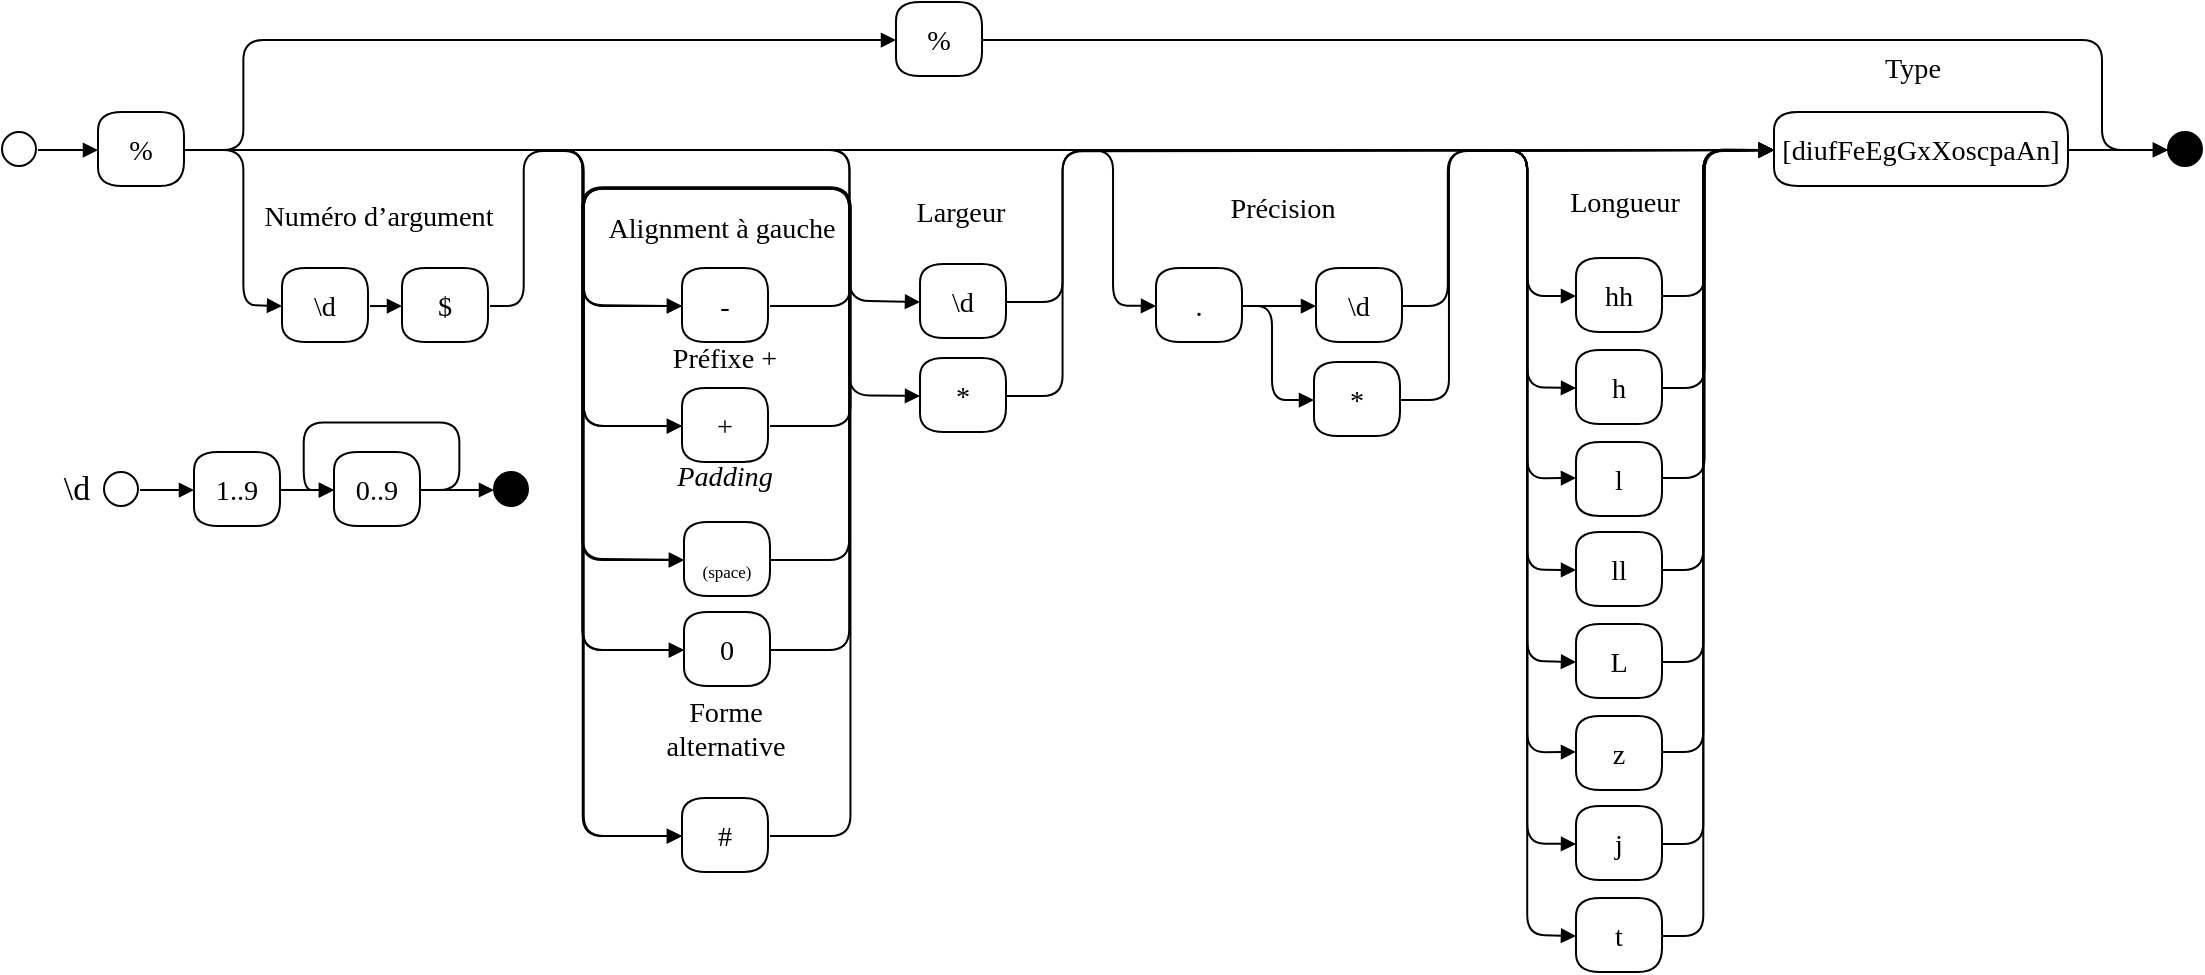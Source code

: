 <mxfile version="22.1.16" type="device">
  <diagram name="Page 1" id="Page-1">
    <mxGraphModel dx="1098" dy="940" grid="1" gridSize="10" guides="1" tooltips="1" connect="1" arrows="1" fold="1" page="1" pageScale="1" pageWidth="1200" pageHeight="600" math="0" shadow="0">
      <root>
        <mxCell id="0" />
        <mxCell id="1" parent="0" />
        <UserObject label="" tags="Background" id="2">
          <mxCell style="vsdxID=10;fillColor=#ffffff;gradientColor=none;shape=stencil(rVFBDsIwDHtNj5VCK14wxj8ilm0VZZ3SAuX3tAoIBhwQ4mbHjhMlyjZxxJmUgZg47OnsujQqu1HGuGkkdqkgZVtlmz4wDRyOUyd8xuqs6BBONSFLH9QOAxdha6FbcSLvisR5oQEvvfegFXyMgqwxu6g5JEwuTIupHnkgXcbo3uNwyxEpnonmt/Ivi/1nLfhirQIeZ+6d9/KlZ/31LaUkL7XtFQ==);strokeColor=#000000;points=[[0.5,0,0],[0.5,0.5,0],[0.5,0.5,0],[0.5,0.5,0],[1,0.5,0],[0.15,0.85,0],[0.85,0.85,0],[0.85,0.15,0],[0.15,0.15,0]];labelBackgroundColor=none;rounded=0;html=1;whiteSpace=wrap;" parent="1" vertex="1">
            <mxGeometry x="50" y="105" width="17" height="17" as="geometry" />
          </mxCell>
        </UserObject>
        <UserObject label="" tags="Background" id="3">
          <mxCell style="vsdxID=26;fillColor=#000000;gradientColor=none;shape=stencil(rVFBDsIwDHtNj5VCK14wxj8ilm0VZZ3SAuX3tAoIBhwQ4mbHjhMlyjZxxJmUgZg47OnsujQqu1HGuGkkdqkgZVtlmz4wDRyOUyd8xuqs6BBONSFLH9QOAxdha6FbcSLvisR5oQEvvfegFXyMgqwxu6g5JEwuTIupHnkgXcbo3uNwyxEpnonmt/Ivi/1nLfhirQIeZ+6d9/KlZ/31LaUkL7XtFQ==);strokeColor=#000000;points=[[0.5,0,0],[0.5,0.5,0],[0.5,0.5,0],[0.5,0.5,0],[1,0.5,0],[0.15,0.85,0],[0.85,0.85,0],[0.85,0.15,0],[0.15,0.15,0]];labelBackgroundColor=none;rounded=0;html=1;whiteSpace=wrap;" parent="1" vertex="1">
            <mxGeometry x="1133" y="105" width="17" height="17" as="geometry" />
          </mxCell>
        </UserObject>
        <UserObject label="&lt;div style=&quot;font-size: 1px&quot;&gt;&lt;font style=&quot;font-size:14.11px;font-family:Calibri;color:#000000;direction:ltr;letter-spacing:0px;line-height:120%;opacity:1&quot;&gt;%&lt;br/&gt;&lt;/font&gt;&lt;/div&gt;" tags="Background" id="4">
          <mxCell style="verticalAlign=middle;align=center;overflow=width;vsdxID=28;shape=stencil(nZE9DsIwDIVP4xWliRiYS7kAJ4iIIRYhqdxQfk5PWhepdGBoJvu9z7b0AqbuvG0RtOoypys+yGUPZg9aU/TIlEsFpgFTnxPjhdM9OulbW0itRgWdzFQDrZXl05HeOGnVZvfztgLJllvqh+tPYZVYr2lSSX8QNFCcoV9zFfwHXQkuzpdizEeSoxAk3rm/zLNI8hem+QA=);points=[[1,0.5,0],[0.5,0,0],[0.5,0.5,0],[0.5,0.5,0]];labelBackgroundColor=none;rounded=1;html=1;whiteSpace=wrap;" parent="1" vertex="1">
            <mxGeometry x="98" y="95" width="43" height="37" as="geometry" />
          </mxCell>
        </UserObject>
        <UserObject label="&lt;div style=&quot;font-size: 1px&quot;&gt;&lt;font style=&quot;font-size:14.11px;font-family:Calibri;color:#000000;direction:ltr;letter-spacing:0px;line-height:120%;opacity:1&quot;&gt;\d&lt;br/&gt;&lt;/font&gt;&lt;/div&gt;" tags="Background" id="5">
          <mxCell style="verticalAlign=middle;align=center;overflow=width;vsdxID=51;shape=stencil(nZE9DsIwDIVP4xWliRiYS7kAJ4iIIRYhqdxQfk5PWhepdGBoJvu9z7b0AqbuvG0RtOoypys+yGUPZg9aU/TIlEsFpgFTnxPjhdM9OulbW0itRgWdzFQDrZXl05HeOGnVZvfztgLJllvqh+tPYZVYr2lSSX8QNFCcoV9zFfwHXQkuzpdizEeSoxAk3rm/zLNI8hem+QA=);points=[[1,0.5,0],[0.5,0,0],[0.5,0.5,0],[0.5,0.5,0]];labelBackgroundColor=none;rounded=1;html=1;whiteSpace=wrap;" parent="1" vertex="1">
            <mxGeometry x="509" y="171" width="43" height="37" as="geometry" />
          </mxCell>
        </UserObject>
        <UserObject label="&lt;div style=&quot;font-size: 1px&quot;&gt;&lt;font style=&quot;font-size:14.11px;font-family:Calibri;color:#000000;direction:ltr;letter-spacing:0px;line-height:120%;opacity:1&quot;&gt;-&lt;br/&gt;&lt;/font&gt;&lt;/div&gt;" tags="Background" id="6">
          <mxCell style="verticalAlign=middle;align=center;overflow=width;vsdxID=53;shape=stencil(nZE9DsIwDIVP4xWliRiYS7kAJ4iIIRYhqdxQfk5PWhepdGBoJvu9z7b0AqbuvG0RtOoypys+yGUPZg9aU/TIlEsFpgFTnxPjhdM9OulbW0itRgWdzFQDrZXl05HeOGnVZvfztgLJllvqh+tPYZVYr2lSSX8QNFCcoV9zFfwHXQkuzpdizEeSoxAk3rm/zLNI8hem+QA=);points=[[1,0.5,0],[0.5,0,0],[0.5,0.5,0],[0.5,0.5,0]];labelBackgroundColor=none;rounded=1;html=1;whiteSpace=wrap;" parent="1" vertex="1">
            <mxGeometry x="390" y="173" width="43" height="37" as="geometry" />
          </mxCell>
        </UserObject>
        <UserObject label="&lt;div style=&quot;font-size: 1px&quot;&gt;&lt;font style=&quot;font-size:14.11px;font-family:Calibri;color:#000000;direction:ltr;letter-spacing:0px;line-height:120%;opacity:1&quot;&gt;+&lt;br/&gt;&lt;/font&gt;&lt;/div&gt;" tags="Background" id="7">
          <mxCell style="verticalAlign=middle;align=center;overflow=width;vsdxID=54;shape=stencil(nZE9DsIwDIVP4xWliRiYS7kAJ4iIIRYhqdxQfk5PWhepdGBoJvu9z7b0AqbuvG0RtOoypys+yGUPZg9aU/TIlEsFpgFTnxPjhdM9OulbW0itRgWdzFQDrZXl05HeOGnVZvfztgLJllvqh+tPYZVYr2lSSX8QNFCcoV9zFfwHXQkuzpdizEeSoxAk3rm/zLNI8hem+QA=);points=[[1,0.5,0],[0.5,0,0],[0.5,0.5,0],[0.5,0.5,0]];labelBackgroundColor=none;rounded=1;html=1;whiteSpace=wrap;" parent="1" vertex="1">
            <mxGeometry x="390" y="233" width="43" height="37" as="geometry" />
          </mxCell>
        </UserObject>
        <UserObject label="&lt;div style=&quot;font-size: 1px&quot;&gt;&lt;font style=&quot;font-size:8.47px;font-family:Calibri;color:#000000;direction:ltr;letter-spacing:0px;line-height:120%;opacity:1&quot;&gt; &lt;br/&gt;(space)&lt;br/&gt;&lt;/font&gt;&lt;/div&gt;" tags="Background" id="8">
          <mxCell style="verticalAlign=middle;align=center;overflow=width;vsdxID=55;shape=stencil(nZE9DsIwDIVP4xWliRiYS7kAJ4iIIRYhqdxQfk5PWhepdGBoJvu9z7b0AqbuvG0RtOoypys+yGUPZg9aU/TIlEsFpgFTnxPjhdM9OulbW0itRgWdzFQDrZXl05HeOGnVZvfztgLJllvqh+tPYZVYr2lSSX8QNFCcoV9zFfwHXQkuzpdizEeSoxAk3rm/zLNI8hem+QA=);points=[[1,0.5,0],[0.5,0,0],[0.5,0.5,0],[0.5,0.5,0]];labelBackgroundColor=none;rounded=1;html=1;whiteSpace=wrap;" parent="1" vertex="1">
            <mxGeometry x="391" y="300" width="43" height="37" as="geometry" />
          </mxCell>
        </UserObject>
        <UserObject label="&lt;div style=&quot;font-size: 1px&quot;&gt;&lt;font style=&quot;font-size:14.11px;font-family:Calibri;color:#000000;direction:ltr;letter-spacing:0px;line-height:120%;opacity:1&quot;&gt;0&lt;br/&gt;&lt;/font&gt;&lt;/div&gt;" tags="Background" id="9">
          <mxCell style="verticalAlign=middle;align=center;overflow=width;vsdxID=57;shape=stencil(nZE9DsIwDIVP4xWliRiYS7kAJ4iIIRYhqdxQfk5PWhepdGBoJvu9z7b0AqbuvG0RtOoypys+yGUPZg9aU/TIlEsFpgFTnxPjhdM9OulbW0itRgWdzFQDrZXl05HeOGnVZvfztgLJllvqh+tPYZVYr2lSSX8QNFCcoV9zFfwHXQkuzpdizEeSoxAk3rm/zLNI8hem+QA=);points=[[1,0.5,0],[0.5,0,0],[0.5,0.5,0],[0.5,0.5,0]];labelBackgroundColor=none;rounded=1;html=1;whiteSpace=wrap;" parent="1" vertex="1">
            <mxGeometry x="391" y="345" width="43" height="37" as="geometry" />
          </mxCell>
        </UserObject>
        <UserObject label="&lt;div style=&quot;font-size: 1px&quot;&gt;&lt;font style=&quot;font-size:14.11px;font-family:Calibri;color:#000000;direction:ltr;letter-spacing:0px;line-height:120%;opacity:1&quot;&gt;#&lt;br/&gt;&lt;/font&gt;&lt;/div&gt;" tags="Background" id="10">
          <mxCell style="verticalAlign=middle;align=center;overflow=width;vsdxID=58;shape=stencil(nZE9DsIwDIVP4xWliRiYS7kAJ4iIIRYhqdxQfk5PWhepdGBoJvu9z7b0AqbuvG0RtOoypys+yGUPZg9aU/TIlEsFpgFTnxPjhdM9OulbW0itRgWdzFQDrZXl05HeOGnVZvfztgLJllvqh+tPYZVYr2lSSX8QNFCcoV9zFfwHXQkuzpdizEeSoxAk3rm/zLNI8hem+QA=);points=[[1,0.5,0],[0.5,0,0],[0.5,0.5,0],[0.5,0.5,0]];labelBackgroundColor=none;rounded=1;html=1;whiteSpace=wrap;" parent="1" vertex="1">
            <mxGeometry x="390" y="438" width="43" height="37" as="geometry" />
          </mxCell>
        </UserObject>
        <UserObject label="&lt;div style=&quot;font-size: 1px&quot;&gt;&lt;font style=&quot;font-size:14.11px;font-family:Calibri;color:#000000;direction:ltr;letter-spacing:0px;line-height:120%;opacity:1&quot;&gt;$&lt;br/&gt;&lt;/font&gt;&lt;/div&gt;" tags="Background" id="11">
          <mxCell style="verticalAlign=middle;align=center;overflow=width;vsdxID=60;shape=stencil(nZE9DsIwDIVP4xWliRiYS7kAJ4iIIRYhqdxQfk5PWhepdGBoJvu9z7b0AqbuvG0RtOoypys+yGUPZg9aU/TIlEsFpgFTnxPjhdM9OulbW0itRgWdzFQDrZXl05HeOGnVZvfztgLJllvqh+tPYZVYr2lSSX8QNFCcoV9zFfwHXQkuzpdizEeSoxAk3rm/zLNI8hem+QA=);points=[[1,0.5,0],[0.5,0,0],[0.5,0.5,0],[0.5,0.5,0]];labelBackgroundColor=none;rounded=1;html=1;whiteSpace=wrap;" parent="1" vertex="1">
            <mxGeometry x="250" y="173" width="43" height="37" as="geometry" />
          </mxCell>
        </UserObject>
        <UserObject label="&lt;div style=&quot;font-size: 1px&quot;&gt;&lt;font style=&quot;font-size:14.11px;font-family:Calibri;color:#000000;direction:ltr;letter-spacing:0px;line-height:120%;opacity:1&quot;&gt;\d&lt;br/&gt;&lt;/font&gt;&lt;/div&gt;" tags="Background" id="12">
          <mxCell style="verticalAlign=middle;align=center;overflow=width;vsdxID=61;shape=stencil(nZE9DsIwDIVP4xWliRiYS7kAJ4iIIRYhqdxQfk5PWhepdGBoJvu9z7b0AqbuvG0RtOoypys+yGUPZg9aU/TIlEsFpgFTnxPjhdM9OulbW0itRgWdzFQDrZXl05HeOGnVZvfztgLJllvqh+tPYZVYr2lSSX8QNFCcoV9zFfwHXQkuzpdizEeSoxAk3rm/zLNI8hem+QA=);points=[[1,0.5,0],[0.5,0,0],[0.5,0.5,0],[0.5,0.5,0]];labelBackgroundColor=none;rounded=1;html=1;whiteSpace=wrap;" parent="1" vertex="1">
            <mxGeometry x="190" y="173" width="43" height="37" as="geometry" />
          </mxCell>
        </UserObject>
        <UserObject label="&lt;div style=&quot;font-size: 1px&quot;&gt;&lt;font style=&quot;font-size:14.11px;font-family:Calibri;color:#000000;direction:ltr;letter-spacing:0px;line-height:120%;opacity:1&quot;&gt;*&lt;br/&gt;&lt;/font&gt;&lt;/div&gt;" tags="Background" id="13">
          <mxCell style="verticalAlign=middle;align=center;overflow=width;vsdxID=75;shape=stencil(nZE9DsIwDIVP4xWliRiYS7kAJ4iIIRYhqdxQfk5PWhepdGBoJvu9z7b0AqbuvG0RtOoypys+yGUPZg9aU/TIlEsFpgFTnxPjhdM9OulbW0itRgWdzFQDrZXl05HeOGnVZvfztgLJllvqh+tPYZVYr2lSSX8QNFCcoV9zFfwHXQkuzpdizEeSoxAk3rm/zLNI8hem+QA=);points=[[1,0.5,0],[0.5,0,0],[0.5,0.5,0],[0.5,0.5,0]];labelBackgroundColor=none;rounded=1;html=1;whiteSpace=wrap;" parent="1" vertex="1">
            <mxGeometry x="509" y="218" width="43" height="37" as="geometry" />
          </mxCell>
        </UserObject>
        <UserObject label="&lt;div style=&quot;font-size: 1px&quot;&gt;&lt;font style=&quot;font-size:14.11px;font-family:Calibri;color:#000000;direction:ltr;letter-spacing:0px;line-height:120%;opacity:1&quot;&gt;.&lt;br/&gt;&lt;/font&gt;&lt;/div&gt;" tags="Background" id="14">
          <mxCell style="verticalAlign=middle;align=center;overflow=width;vsdxID=82;shape=stencil(nZE9DsIwDIVP4xWliRiYS7kAJ4iIIRYhqdxQfk5PWhepdGBoJvu9z7b0AqbuvG0RtOoypys+yGUPZg9aU/TIlEsFpgFTnxPjhdM9OulbW0itRgWdzFQDrZXl05HeOGnVZvfztgLJllvqh+tPYZVYr2lSSX8QNFCcoV9zFfwHXQkuzpdizEeSoxAk3rm/zLNI8hem+QA=);points=[[1,0.5,0],[0.5,0,0],[0.5,0.5,0],[0.5,0.5,0]];labelBackgroundColor=none;rounded=1;html=1;whiteSpace=wrap;" parent="1" vertex="1">
            <mxGeometry x="627" y="173" width="43" height="37" as="geometry" />
          </mxCell>
        </UserObject>
        <UserObject label="&lt;div style=&quot;font-size: 1px&quot;&gt;&lt;font style=&quot;font-size:14.11px;font-family:Calibri;color:#000000;direction:ltr;letter-spacing:0px;line-height:120%;opacity:1&quot;&gt;\d&lt;br/&gt;&lt;/font&gt;&lt;/div&gt;" tags="Background" id="15">
          <mxCell style="verticalAlign=middle;align=center;overflow=width;vsdxID=83;shape=stencil(nZE9DsIwDIVP4xWliRiYS7kAJ4iIIRYhqdxQfk5PWhepdGBoJvu9z7b0AqbuvG0RtOoypys+yGUPZg9aU/TIlEsFpgFTnxPjhdM9OulbW0itRgWdzFQDrZXl05HeOGnVZvfztgLJllvqh+tPYZVYr2lSSX8QNFCcoV9zFfwHXQkuzpdizEeSoxAk3rm/zLNI8hem+QA=);points=[[1,0.5,0],[0.5,0,0],[0.5,0.5,0],[0.5,0.5,0]];labelBackgroundColor=none;rounded=1;html=1;whiteSpace=wrap;" parent="1" vertex="1">
            <mxGeometry x="707" y="173" width="43" height="37" as="geometry" />
          </mxCell>
        </UserObject>
        <UserObject label="&lt;div style=&quot;font-size: 1px&quot;&gt;&lt;font style=&quot;font-size:14.11px;font-family:Calibri;color:#000000;direction:ltr;letter-spacing:0px;line-height:120%;opacity:1&quot;&gt;*&lt;br/&gt;&lt;/font&gt;&lt;/div&gt;" tags="Background" id="16">
          <mxCell style="verticalAlign=middle;align=center;overflow=width;vsdxID=84;shape=stencil(nZE9DsIwDIVP4xWliRiYS7kAJ4iIIRYhqdxQfk5PWhepdGBoJvu9z7b0AqbuvG0RtOoypys+yGUPZg9aU/TIlEsFpgFTnxPjhdM9OulbW0itRgWdzFQDrZXl05HeOGnVZvfztgLJllvqh+tPYZVYr2lSSX8QNFCcoV9zFfwHXQkuzpdizEeSoxAk3rm/zLNI8hem+QA=);points=[[1,0.5,0],[0.5,0,0],[0.5,0.5,0],[0.5,0.5,0]];labelBackgroundColor=none;rounded=1;html=1;whiteSpace=wrap;" parent="1" vertex="1">
            <mxGeometry x="706" y="220" width="43" height="37" as="geometry" />
          </mxCell>
        </UserObject>
        <UserObject label="&lt;div style=&quot;font-size: 1px&quot;&gt;&lt;font style=&quot;font-size:14.11px;font-family:Calibri;color:#000000;direction:ltr;letter-spacing:0px;line-height:120%;opacity:1&quot;&gt;0..9&lt;br/&gt;&lt;/font&gt;&lt;/div&gt;" tags="Background" id="17">
          <mxCell style="verticalAlign=middle;align=center;overflow=width;vsdxID=95;shape=stencil(nZE9DsIwDIVP4xWliRiYS7kAJ4iIIRYhqdxQfk5PWhepdGBoJvu9z7b0AqbuvG0RtOoypys+yGUPZg9aU/TIlEsFpgFTnxPjhdM9OulbW0itRgWdzFQDrZXl05HeOGnVZvfztgLJllvqh+tPYZVYr2lSSX8QNFCcoV9zFfwHXQkuzpdizEeSoxAk3rm/zLNI8hem+QA=);points=[[1,0.5,0],[0.5,0,0],[0.5,0.5,0],[0.5,0.5,0]];labelBackgroundColor=none;rounded=1;html=1;whiteSpace=wrap;" parent="1" vertex="1">
            <mxGeometry x="216" y="265" width="43" height="37" as="geometry" />
          </mxCell>
        </UserObject>
        <UserObject label="&lt;div style=&quot;font-size: 1px&quot;&gt;&lt;font style=&quot;font-size:14.11px;font-family:Calibri;color:#000000;direction:ltr;letter-spacing:0px;line-height:120%;opacity:1&quot;&gt;1..9&lt;br/&gt;&lt;/font&gt;&lt;/div&gt;" tags="Background" id="18">
          <mxCell style="verticalAlign=middle;align=center;overflow=width;vsdxID=96;shape=stencil(nZE9DsIwDIVP4xWliRiYS7kAJ4iIIRYhqdxQfk5PWhepdGBoJvu9z7b0AqbuvG0RtOoypys+yGUPZg9aU/TIlEsFpgFTnxPjhdM9OulbW0itRgWdzFQDrZXl05HeOGnVZvfztgLJllvqh+tPYZVYr2lSSX8QNFCcoV9zFfwHXQkuzpdizEeSoxAk3rm/zLNI8hem+QA=);points=[[1,0.5,0],[0.5,0,0],[0.5,0.5,0],[0.5,0.5,0]];labelBackgroundColor=none;rounded=1;html=1;whiteSpace=wrap;" parent="1" vertex="1">
            <mxGeometry x="146" y="265" width="43" height="37" as="geometry" />
          </mxCell>
        </UserObject>
        <UserObject label="" tags="Background" id="19">
          <mxCell style="vsdxID=99;fillColor=#ffffff;gradientColor=none;shape=stencil(rVFBDsIwDHtNj5VCK14wxj8ilm0VZZ3SAuX3tAoIBhwQ4mbHjhMlyjZxxJmUgZg47OnsujQqu1HGuGkkdqkgZVtlmz4wDRyOUyd8xuqs6BBONSFLH9QOAxdha6FbcSLvisR5oQEvvfegFXyMgqwxu6g5JEwuTIupHnkgXcbo3uNwyxEpnonmt/Ivi/1nLfhirQIeZ+6d9/KlZ/31LaUkL7XtFQ==);strokeColor=#000000;points=[[0.5,0,0],[0.5,0.5,0],[0.5,0.5,0],[0.5,0.5,0],[1,0.5,0],[0.15,0.85,0],[0.85,0.85,0],[0.85,0.15,0],[0.15,0.15,0]];labelBackgroundColor=none;rounded=0;html=1;whiteSpace=wrap;" parent="1" vertex="1">
            <mxGeometry x="101" y="275" width="17" height="17" as="geometry" />
          </mxCell>
        </UserObject>
        <UserObject label="" tags="Background" id="20">
          <mxCell style="vsdxID=101;fillColor=#000000;gradientColor=none;shape=stencil(rVFBDsIwDHtNj5VCK14wxj8ilm0VZZ3SAuX3tAoIBhwQ4mbHjhMlyjZxxJmUgZg47OnsujQqu1HGuGkkdqkgZVtlmz4wDRyOUyd8xuqs6BBONSFLH9QOAxdha6FbcSLvisR5oQEvvfegFXyMgqwxu6g5JEwuTIupHnkgXcbo3uNwyxEpnonmt/Ivi/1nLfhirQIeZ+6d9/KlZ/31LaUkL7XtFQ==);strokeColor=#000000;points=[[0.5,0,0],[0.5,0.5,0],[0.5,0.5,0],[0.5,0.5,0],[1,0.5,0],[0.15,0.85,0],[0.85,0.85,0],[0.85,0.15,0],[0.15,0.15,0]];labelBackgroundColor=none;rounded=0;html=1;whiteSpace=wrap;" parent="1" vertex="1">
            <mxGeometry x="296" y="275" width="17" height="17" as="geometry" />
          </mxCell>
        </UserObject>
        <UserObject label="&lt;div style=&quot;font-size: 1px&quot;&gt;&lt;font style=&quot;font-size:16.93px;font-family:Calibri;color:#000000;direction:ltr;letter-spacing:0px;line-height:120%;opacity:1&quot;&gt;\d&lt;br/&gt;&lt;/font&gt;&lt;/div&gt;" tags="Background" id="21">
          <mxCell style="verticalAlign=middle;align=center;overflow=width;vsdxID=104;fillColor=none;gradientColor=none;shape=stencil(nZBLDoAgDERP0z3SIyjew0SURgSD+Lu9kMZoXLhwN9O+tukAlrNpJg1SzDH4QW/URgNYgZTkjA4UkwJUgGXng+6DX1zLfmoymdXo17xh5zmRJ6Q42BWCfc2oJfdAr+Yv+AP9Cb7OJ3H/2JG1HNGz/84klThPVCc=);strokeColor=none;strokeWidth=2;points=[];labelBackgroundColor=none;rounded=0;html=1;whiteSpace=wrap;" parent="1" vertex="1">
            <mxGeometry x="70" y="270" width="35" height="28" as="geometry" />
          </mxCell>
        </UserObject>
        <UserObject label="&lt;div style=&quot;font-size: 1px&quot;&gt;&lt;font style=&quot;font-size:14.11px;font-family:Calibri;color:#000000;direction:ltr;letter-spacing:0px;line-height:120%;opacity:1&quot;&gt;hh&lt;br/&gt;&lt;/font&gt;&lt;/div&gt;" tags="Background" id="22">
          <mxCell style="verticalAlign=middle;align=center;overflow=width;vsdxID=109;shape=stencil(nZE9DsIwDIVP4xWliRiYS7kAJ4iIIRYhqdxQfk5PWhepdGBoJvu9z7b0AqbuvG0RtOoypys+yGUPZg9aU/TIlEsFpgFTnxPjhdM9OulbW0itRgWdzFQDrZXl05HeOGnVZvfztgLJllvqh+tPYZVYr2lSSX8QNFCcoV9zFfwHXQkuzpdizEeSoxAk3rm/zLNI8hem+QA=);points=[[1,0.5,0],[0.5,0,0],[0.5,0.5,0],[0.5,0.5,0]];labelBackgroundColor=none;rounded=1;html=1;whiteSpace=wrap;" parent="1" vertex="1">
            <mxGeometry x="837" y="168" width="43" height="37" as="geometry" />
          </mxCell>
        </UserObject>
        <UserObject label="&lt;div style=&quot;font-size: 1px&quot;&gt;&lt;font style=&quot;font-size:14.11px;font-family:Calibri;color:#000000;direction:ltr;letter-spacing:0px;line-height:120%;opacity:1&quot;&gt;h&lt;br/&gt;&lt;/font&gt;&lt;/div&gt;" tags="Background" id="23">
          <mxCell style="verticalAlign=middle;align=center;overflow=width;vsdxID=110;shape=stencil(nZE9DsIwDIVP4xWliRiYS7kAJ4iIIRYhqdxQfk5PWhepdGBoJvu9z7b0AqbuvG0RtOoypys+yGUPZg9aU/TIlEsFpgFTnxPjhdM9OulbW0itRgWdzFQDrZXl05HeOGnVZvfztgLJllvqh+tPYZVYr2lSSX8QNFCcoV9zFfwHXQkuzpdizEeSoxAk3rm/zLNI8hem+QA=);points=[[1,0.5,0],[0.5,0,0],[0.5,0.5,0],[0.5,0.5,0]];labelBackgroundColor=none;rounded=1;html=1;whiteSpace=wrap;" parent="1" vertex="1">
            <mxGeometry x="837" y="214" width="43" height="37" as="geometry" />
          </mxCell>
        </UserObject>
        <UserObject label="&lt;div style=&quot;font-size: 1px&quot;&gt;&lt;font style=&quot;font-size:14.11px;font-family:Calibri;color:#000000;direction:ltr;letter-spacing:0px;line-height:120%;opacity:1&quot;&gt;ll&lt;br/&gt;&lt;/font&gt;&lt;/div&gt;" tags="Background" id="24">
          <mxCell style="verticalAlign=middle;align=center;overflow=width;vsdxID=112;shape=stencil(nZE9DsIwDIVP4xWliRiYS7kAJ4iIIRYhqdxQfk5PWhepdGBoJvu9z7b0AqbuvG0RtOoypys+yGUPZg9aU/TIlEsFpgFTnxPjhdM9OulbW0itRgWdzFQDrZXl05HeOGnVZvfztgLJllvqh+tPYZVYr2lSSX8QNFCcoV9zFfwHXQkuzpdizEeSoxAk3rm/zLNI8hem+QA=);points=[[1,0.5,0],[0.5,0,0],[0.5,0.5,0],[0.5,0.5,0]];labelBackgroundColor=none;rounded=1;html=1;whiteSpace=wrap;" parent="1" vertex="1">
            <mxGeometry x="837" y="305" width="43" height="37" as="geometry" />
          </mxCell>
        </UserObject>
        <UserObject label="&lt;div style=&quot;font-size: 1px&quot;&gt;&lt;font style=&quot;font-size:14.11px;font-family:Calibri;color:#000000;direction:ltr;letter-spacing:0px;line-height:120%;opacity:1&quot;&gt;L&lt;br/&gt;&lt;/font&gt;&lt;/div&gt;" tags="Background" id="25">
          <mxCell style="verticalAlign=middle;align=center;overflow=width;vsdxID=113;shape=stencil(nZE9DsIwDIVP4xWliRiYS7kAJ4iIIRYhqdxQfk5PWhepdGBoJvu9z7b0AqbuvG0RtOoypys+yGUPZg9aU/TIlEsFpgFTnxPjhdM9OulbW0itRgWdzFQDrZXl05HeOGnVZvfztgLJllvqh+tPYZVYr2lSSX8QNFCcoV9zFfwHXQkuzpdizEeSoxAk3rm/zLNI8hem+QA=);points=[[1,0.5,0],[0.5,0,0],[0.5,0.5,0],[0.5,0.5,0]];labelBackgroundColor=none;rounded=1;html=1;whiteSpace=wrap;" parent="1" vertex="1">
            <mxGeometry x="837" y="351" width="43" height="37" as="geometry" />
          </mxCell>
        </UserObject>
        <UserObject label="&lt;div style=&quot;font-size: 1px&quot;&gt;&lt;font style=&quot;font-size:14.11px;font-family:Calibri;color:#000000;direction:ltr;letter-spacing:0px;line-height:120%;opacity:1&quot;&gt;l&lt;br/&gt;&lt;/font&gt;&lt;/div&gt;" tags="Background" id="26">
          <mxCell style="verticalAlign=middle;align=center;overflow=width;vsdxID=114;shape=stencil(nZE9DsIwDIVP4xWliRiYS7kAJ4iIIRYhqdxQfk5PWhepdGBoJvu9z7b0AqbuvG0RtOoypys+yGUPZg9aU/TIlEsFpgFTnxPjhdM9OulbW0itRgWdzFQDrZXl05HeOGnVZvfztgLJllvqh+tPYZVYr2lSSX8QNFCcoV9zFfwHXQkuzpdizEeSoxAk3rm/zLNI8hem+QA=);points=[[1,0.5,0],[0.5,0,0],[0.5,0.5,0],[0.5,0.5,0]];labelBackgroundColor=none;rounded=1;html=1;whiteSpace=wrap;" parent="1" vertex="1">
            <mxGeometry x="837" y="260" width="43" height="37" as="geometry" />
          </mxCell>
        </UserObject>
        <UserObject label="&lt;div style=&quot;font-size: 1px&quot;&gt;&lt;font style=&quot;font-size:14.11px;font-family:Calibri;color:#000000;direction:ltr;letter-spacing:0px;line-height:120%;opacity:1&quot;&gt;z&lt;br/&gt;&lt;/font&gt;&lt;/div&gt;" tags="Background" id="27">
          <mxCell style="verticalAlign=middle;align=center;overflow=width;vsdxID=115;shape=stencil(nZE9DsIwDIVP4xWliRiYS7kAJ4iIIRYhqdxQfk5PWhepdGBoJvu9z7b0AqbuvG0RtOoypys+yGUPZg9aU/TIlEsFpgFTnxPjhdM9OulbW0itRgWdzFQDrZXl05HeOGnVZvfztgLJllvqh+tPYZVYr2lSSX8QNFCcoV9zFfwHXQkuzpdizEeSoxAk3rm/zLNI8hem+QA=);points=[[1,0.5,0],[0.5,0,0],[0.5,0.5,0],[0.5,0.5,0]];labelBackgroundColor=none;rounded=1;html=1;whiteSpace=wrap;" parent="1" vertex="1">
            <mxGeometry x="837" y="397" width="43" height="37" as="geometry" />
          </mxCell>
        </UserObject>
        <UserObject label="&lt;div style=&quot;font-size: 1px&quot;&gt;&lt;font style=&quot;font-size:14.11px;font-family:Calibri;color:#000000;direction:ltr;letter-spacing:0px;line-height:120%;opacity:1&quot;&gt;j&lt;br/&gt;&lt;/font&gt;&lt;/div&gt;" tags="Background" id="28">
          <mxCell style="verticalAlign=middle;align=center;overflow=width;vsdxID=116;shape=stencil(nZE9DsIwDIVP4xWliRiYS7kAJ4iIIRYhqdxQfk5PWhepdGBoJvu9z7b0AqbuvG0RtOoypys+yGUPZg9aU/TIlEsFpgFTnxPjhdM9OulbW0itRgWdzFQDrZXl05HeOGnVZvfztgLJllvqh+tPYZVYr2lSSX8QNFCcoV9zFfwHXQkuzpdizEeSoxAk3rm/zLNI8hem+QA=);points=[[1,0.5,0],[0.5,0,0],[0.5,0.5,0],[0.5,0.5,0]];labelBackgroundColor=none;rounded=1;html=1;whiteSpace=wrap;" parent="1" vertex="1">
            <mxGeometry x="837" y="442" width="43" height="37" as="geometry" />
          </mxCell>
        </UserObject>
        <UserObject label="&lt;div style=&quot;font-size: 1px&quot;&gt;&lt;font style=&quot;font-size:14.11px;font-family:Calibri;color:#000000;direction:ltr;letter-spacing:0px;line-height:120%;opacity:1&quot;&gt;t&lt;br/&gt;&lt;/font&gt;&lt;/div&gt;" tags="Background" id="29">
          <mxCell style="verticalAlign=middle;align=center;overflow=width;vsdxID=117;shape=stencil(nZE9DsIwDIVP4xWliRiYS7kAJ4iIIRYhqdxQfk5PWhepdGBoJvu9z7b0AqbuvG0RtOoypys+yGUPZg9aU/TIlEsFpgFTnxPjhdM9OulbW0itRgWdzFQDrZXl05HeOGnVZvfztgLJllvqh+tPYZVYr2lSSX8QNFCcoV9zFfwHXQkuzpdizEeSoxAk3rm/zLNI8hem+QA=);points=[[1,0.5,0],[0.5,0,0],[0.5,0.5,0],[0.5,0.5,0]];labelBackgroundColor=none;rounded=1;html=1;whiteSpace=wrap;" parent="1" vertex="1">
            <mxGeometry x="837" y="488" width="43" height="37" as="geometry" />
          </mxCell>
        </UserObject>
        <UserObject label="&lt;div style=&quot;font-size: 1px&quot;&gt;&lt;font style=&quot;font-size:14.11px;font-family:Calibri;color:#000000;direction:ltr;letter-spacing:0px;line-height:120%;opacity:1&quot;&gt;%&lt;br/&gt;&lt;/font&gt;&lt;/div&gt;" tags="Background" id="30">
          <mxCell style="verticalAlign=middle;align=center;overflow=width;vsdxID=134;shape=stencil(nZE9DsIwDIVP4xWliRiYS7kAJ4iIIRYhqdxQfk5PWhepdGBoJvu9z7b0AqbuvG0RtOoypys+yGUPZg9aU/TIlEsFpgFTnxPjhdM9OulbW0itRgWdzFQDrZXl05HeOGnVZvfztgLJllvqh+tPYZVYr2lSSX8QNFCcoV9zFfwHXQkuzpdizEeSoxAk3rm/zLNI8hem+QA=);points=[[1,0.5,0],[0.5,0,0],[0.5,0.5,0],[0.5,0.5,0]];labelBackgroundColor=none;rounded=1;html=1;whiteSpace=wrap;" parent="1" vertex="1">
            <mxGeometry x="497" y="40" width="43" height="37" as="geometry" />
          </mxCell>
        </UserObject>
        <UserObject label="&lt;div style=&quot;font-size: 1px&quot;&gt;&lt;p style=&quot;text-align:center;margin-left:0;margin-right:0;margin-top:0px;margin-bottom:0px;text-indent:0;vertical-align:top;direction:ltr;&quot;&gt;&lt;font style=&quot;font-size:14.11px;font-family:Calibri;color:#000000;direction:ltr;letter-spacing:0px;line-height:120%;opacity:1&quot;&gt;Numéro d’argument&lt;br/&gt;&lt;/font&gt;&lt;/p&gt;&lt;/div&gt;" tags="Background" id="31">
          <mxCell style="verticalAlign=top;align=center;overflow=width;vsdxID=137;fillColor=none;gradientColor=none;shape=stencil(nZBLDoAgDERP0z3SIyjew0SURgSD+Lu9kMZoXLhwN9O+tukAlrNpJg1SzDH4QW/URgNYgZTkjA4UkwJUgGXng+6DX1zLfmoymdXo17xh5zmRJ6Q42BWCfc2oJfdAr+Yv+AP9Cb7OJ3H/2JG1HNGz/84klThPVCc=);strokeColor=none;strokeWidth=2;points=[];labelBackgroundColor=none;rounded=0;html=1;whiteSpace=wrap;" parent="1" vertex="1">
            <mxGeometry x="165" y="139" width="147" height="28" as="geometry" />
          </mxCell>
        </UserObject>
        <UserObject label="&lt;div style=&quot;font-size: 1px&quot;&gt;&lt;p style=&quot;text-align:center;margin-left:0;margin-right:0;margin-top:0px;margin-bottom:0px;text-indent:0;vertical-align:top;direction:ltr;&quot;&gt;&lt;font style=&quot;font-size:14.11px;font-family:Calibri;color:#000000;direction:ltr;letter-spacing:0px;line-height:120%;opacity:1&quot;&gt;Alignment à gauche&lt;br/&gt;&lt;/font&gt;&lt;/p&gt;&lt;/div&gt;" tags="Background" id="32">
          <mxCell style="verticalAlign=top;align=center;overflow=width;vsdxID=139;fillColor=none;gradientColor=none;shape=stencil(nZBLDoAgDERP0z3SIyjew0SURgSD+Lu9kMZoXLhwN9O+tukAlrNpJg1SzDH4QW/URgNYgZTkjA4UkwJUgGXng+6DX1zLfmoymdXo17xh5zmRJ6Q42BWCfc2oJfdAr+Yv+AP9Cb7OJ3H/2JG1HNGz/84klThPVCc=);strokeColor=none;strokeWidth=2;points=[];labelBackgroundColor=none;rounded=0;html=1;whiteSpace=wrap;" parent="1" vertex="1">
            <mxGeometry x="347" y="145" width="126" height="28" as="geometry" />
          </mxCell>
        </UserObject>
        <UserObject label="&lt;div style=&quot;font-size: 1px&quot;&gt;&lt;p style=&quot;text-align:center;margin-left:0;margin-right:0;margin-top:0px;margin-bottom:0px;text-indent:0;vertical-align:top;direction:ltr;&quot;&gt;&lt;font style=&quot;font-size:14.11px;font-family:Calibri;color:#000000;direction:ltr;letter-spacing:0px;line-height:120%;opacity:1&quot;&gt;Largeur&lt;br/&gt;&lt;/font&gt;&lt;/p&gt;&lt;/div&gt;" tags="Background" id="33">
          <mxCell style="verticalAlign=top;align=center;overflow=width;vsdxID=140;fillColor=none;gradientColor=none;shape=stencil(nZBLDoAgDERP0z3SIyjew0SURgSD+Lu9kMZoXLhwN9O+tukAlrNpJg1SzDH4QW/URgNYgZTkjA4UkwJUgGXng+6DX1zLfmoymdXo17xh5zmRJ6Q42BWCfc2oJfdAr+Yv+AP9Cb7OJ3H/2JG1HNGz/84klThPVCc=);strokeColor=none;strokeWidth=2;points=[];labelBackgroundColor=none;rounded=0;html=1;whiteSpace=wrap;" parent="1" vertex="1">
            <mxGeometry x="490" y="137" width="79" height="28" as="geometry" />
          </mxCell>
        </UserObject>
        <UserObject label="&lt;div style=&quot;font-size: 1px&quot;&gt;&lt;p style=&quot;text-align:center;margin-left:0;margin-right:0;margin-top:0px;margin-bottom:0px;text-indent:0;vertical-align:top;direction:ltr;&quot;&gt;&lt;font style=&quot;font-size:14.11px;font-family:Calibri;color:#000000;direction:ltr;letter-spacing:0px;line-height:120%;opacity:1&quot;&gt;Précision&lt;br/&gt;&lt;/font&gt;&lt;/p&gt;&lt;/div&gt;" tags="Background" id="34">
          <mxCell style="verticalAlign=top;align=center;overflow=width;vsdxID=141;fillColor=none;gradientColor=none;shape=stencil(nZBLDoAgDERP0z3SIyjew0SURgSD+Lu9kMZoXLhwN9O+tukAlrNpJg1SzDH4QW/URgNYgZTkjA4UkwJUgGXng+6DX1zLfmoymdXo17xh5zmRJ6Q42BWCfc2oJfdAr+Yv+AP9Cb7OJ3H/2JG1HNGz/84klThPVCc=);strokeColor=none;strokeWidth=2;points=[];labelBackgroundColor=none;rounded=0;html=1;whiteSpace=wrap;" parent="1" vertex="1">
            <mxGeometry x="651" y="135" width="79" height="28" as="geometry" />
          </mxCell>
        </UserObject>
        <UserObject label="&lt;div style=&quot;font-size: 1px&quot;&gt;&lt;p style=&quot;text-align:center;margin-left:0;margin-right:0;margin-top:0px;margin-bottom:0px;text-indent:0;vertical-align:top;direction:ltr;&quot;&gt;&lt;font style=&quot;font-size:14.11px;font-family:Calibri;color:#000000;direction:ltr;letter-spacing:0px;line-height:120%;opacity:1&quot;&gt;Longueur&lt;br/&gt;&lt;/font&gt;&lt;/p&gt;&lt;/div&gt;" tags="Background" id="35">
          <mxCell style="verticalAlign=top;align=center;overflow=width;vsdxID=142;fillColor=none;gradientColor=none;shape=stencil(nZBLDoAgDERP0z3SIyjew0SURgSD+Lu9kMZoXLhwN9O+tukAlrNpJg1SzDH4QW/URgNYgZTkjA4UkwJUgGXng+6DX1zLfmoymdXo17xh5zmRJ6Q42BWCfc2oJfdAr+Yv+AP9Cb7OJ3H/2JG1HNGz/84klThPVCc=);strokeColor=none;strokeWidth=2;points=[];labelBackgroundColor=none;rounded=0;html=1;whiteSpace=wrap;" parent="1" vertex="1">
            <mxGeometry x="822" y="132" width="79" height="28" as="geometry" />
          </mxCell>
        </UserObject>
        <UserObject label="&lt;div style=&quot;font-size: 1px&quot;&gt;&lt;p style=&quot;text-align:center;margin-left:0;margin-right:0;margin-top:0px;margin-bottom:0px;text-indent:0;vertical-align:top;direction:ltr;&quot;&gt;&lt;font style=&quot;font-size:14.11px;font-family:Calibri;color:#000000;direction:ltr;letter-spacing:0px;line-height:120%;opacity:1&quot;&gt;Préfixe +&lt;br/&gt;&lt;/font&gt;&lt;/p&gt;&lt;/div&gt;" tags="Background" id="36">
          <mxCell style="verticalAlign=top;align=center;overflow=width;vsdxID=143;fillColor=none;gradientColor=none;shape=stencil(nZBLDoAgDERP0z3SIyjew0SURgSD+Lu9kMZoXLhwN9O+tukAlrNpJg1SzDH4QW/URgNYgZTkjA4UkwJUgGXng+6DX1zLfmoymdXo17xh5zmRJ6Q42BWCfc2oJfdAr+Yv+AP9Cb7OJ3H/2JG1HNGz/84klThPVCc=);strokeColor=none;strokeWidth=2;points=[];labelBackgroundColor=none;rounded=0;html=1;whiteSpace=wrap;" parent="1" vertex="1">
            <mxGeometry x="372" y="210" width="79" height="28" as="geometry" />
          </mxCell>
        </UserObject>
        <UserObject label="&lt;div style=&quot;font-size: 1px&quot;&gt;&lt;p style=&quot;text-align:center;margin-left:0;margin-right:0;margin-top:0px;margin-bottom:0px;text-indent:0;vertical-align:top;direction:ltr;&quot;&gt;&lt;font style=&quot;font-size:14.11px;font-family:Calibri;color:#000000;direction:ltr;letter-spacing:0px;line-height:120%;opacity:1&quot;&gt;&lt;i&gt;Padding&lt;br/&gt;&lt;/i&gt;&lt;/font&gt;&lt;/p&gt;&lt;/div&gt;" tags="Background" id="37">
          <mxCell style="verticalAlign=top;align=center;overflow=width;vsdxID=144;fillColor=none;gradientColor=none;shape=stencil(nZBLDoAgDERP0z3SIyjew0SURgSD+Lu9kMZoXLhwN9O+tukAlrNpJg1SzDH4QW/URgNYgZTkjA4UkwJUgGXng+6DX1zLfmoymdXo17xh5zmRJ6Q42BWCfc2oJfdAr+Yv+AP9Cb7OJ3H/2JG1HNGz/84klThPVCc=);strokeColor=none;strokeWidth=2;points=[];labelBackgroundColor=none;rounded=0;html=1;whiteSpace=wrap;" parent="1" vertex="1">
            <mxGeometry x="372" y="269" width="79" height="28" as="geometry" />
          </mxCell>
        </UserObject>
        <UserObject label="&lt;div style=&quot;font-size: 1px&quot;&gt;&lt;p style=&quot;text-align:center;margin-left:0;margin-right:0;margin-top:0px;margin-bottom:0px;text-indent:0;vertical-align:top;direction:ltr;&quot;&gt;&lt;font style=&quot;font-size:14.11px;font-family:Calibri;color:#000000;direction:ltr;letter-spacing:0px;line-height:120%;opacity:1&quot;&gt;Forme &lt;br/&gt;alternative&lt;br/&gt;&lt;/font&gt;&lt;/p&gt;&lt;/div&gt;" tags="Background" id="38">
          <mxCell style="verticalAlign=top;align=center;overflow=width;vsdxID=145;fillColor=none;gradientColor=none;shape=stencil(nZBLDoAgDERP0z3SIyjew0SURgSD+Lu9kMZoXLhwN9O+tukAlrNpJg1SzDH4QW/URgNYgZTkjA4UkwJUgGXng+6DX1zLfmoymdXo17xh5zmRJ6Q42BWCfc2oJfdAr+Yv+AP9Cb7OJ3H/2JG1HNGz/84klThPVCc=);strokeColor=none;strokeWidth=2;points=[];labelBackgroundColor=none;rounded=0;html=1;whiteSpace=wrap;" parent="1" vertex="1">
            <mxGeometry x="349" y="387" width="126" height="46" as="geometry" />
          </mxCell>
        </UserObject>
        <UserObject label="&lt;div style=&quot;font-size: 1px&quot;&gt;&lt;font style=&quot;font-size:14.11px;font-family:Calibri;color:#000000;direction:ltr;letter-spacing:0px;line-height:120%;opacity:1&quot;&gt;[diufFeEgGxXoscpaAn]&lt;br/&gt;&lt;/font&gt;&lt;/div&gt;" tags="Background" id="39">
          <mxCell style="verticalAlign=middle;align=center;overflow=width;vsdxID=147;shape=stencil(nZE9DsIwDIVP4xWliRiYS7kAJ4iIIRYhqdxQfk5PWhepdGBoJvu9z7b0AqbuvG0RtOoypys+yGUPZg9aU/TIlEsFpgFTnxPjhdM9OulbW0itRgWdzFQDrZXl05HeOGnVZvfztgLJllvqh+tPYZVYr2lSSX8QNFCcoV9zFfwHXQkuzpdizEeSoxAk3rm/zLNI8hem+QA=);points=[[1,0.5,0],[0.5,0,0],[0.5,0.5,0],[0.5,0.5,0]];labelBackgroundColor=none;rounded=1;html=1;whiteSpace=wrap;" parent="1" vertex="1">
            <mxGeometry x="936" y="95" width="147" height="37" as="geometry" />
          </mxCell>
        </UserObject>
        <UserObject label="&lt;div style=&quot;font-size: 1px&quot;&gt;&lt;p style=&quot;text-align:center;margin-left:0;margin-right:0;margin-top:0px;margin-bottom:0px;text-indent:0;vertical-align:top;direction:ltr;&quot;&gt;&lt;font style=&quot;font-size:14.11px;font-family:Calibri;color:#000000;direction:ltr;letter-spacing:0px;line-height:120%;opacity:1&quot;&gt;Type&lt;br/&gt;&lt;/font&gt;&lt;/p&gt;&lt;/div&gt;" tags="Background" id="40">
          <mxCell style="verticalAlign=top;align=center;overflow=width;vsdxID=151;fillColor=none;gradientColor=none;shape=stencil(nZBLDoAgDERP0z3SIyjew0SURgSD+Lu9kMZoXLhwN9O+tukAlrNpJg1SzDH4QW/URgNYgZTkjA4UkwJUgGXng+6DX1zLfmoymdXo17xh5zmRJ6Q42BWCfc2oJfdAr+Yv+AP9Cb7OJ3H/2JG1HNGz/84klThPVCc=);strokeColor=none;strokeWidth=2;points=[];labelBackgroundColor=none;rounded=0;html=1;whiteSpace=wrap;" parent="1" vertex="1">
            <mxGeometry x="966" y="65" width="79" height="28" as="geometry" />
          </mxCell>
        </UserObject>
        <UserObject label="" tags="Lien" id="41">
          <mxCell style="vsdxID=150;edgeStyle=none;startArrow=none;endArrow=block;startSize=5;endSize=5;strokeColor=#000000;spacingTop=0;spacingBottom=0;spacingLeft=0;spacingRight=0;verticalAlign=middle;html=1;labelBackgroundColor=#ffffff;rounded=1;exitX=1;exitY=0.514;exitDx=0;exitDy=0;exitPerimeter=0;entryX=0;entryY=0.529;entryDx=0;entryDy=0;entryPerimeter=0;" parent="1" source="39" target="3" edge="1">
            <mxGeometry relative="1" as="geometry">
              <mxPoint as="offset" />
              <Array as="points" />
            </mxGeometry>
          </mxCell>
        </UserObject>
        <UserObject label="&lt;div style=&quot;font-size: 1px&quot;&gt;&lt;/div&gt;" tags="Lien" id="42">
          <mxCell style="vsdxID=149;edgeStyle=none;startArrow=none;endArrow=block;startSize=5;endSize=5;strokeColor=#000000;spacingTop=0;spacingBottom=0;spacingLeft=0;spacingRight=0;verticalAlign=middle;html=1;labelBackgroundColor=#ffffff;rounded=1;align=center;exitX=0;exitY=0.514;exitDx=0;exitDy=0;exitPerimeter=0;entryX=0;entryY=0.514;entryDx=0;entryDy=0;entryPerimeter=0;" parent="1" source="39" target="39" edge="1">
            <mxGeometry relative="1" as="geometry">
              <mxPoint x="-10" as="offset" />
              <Array as="points">
                <mxPoint x="926" y="114" />
                <mxPoint x="926" y="114" />
              </Array>
            </mxGeometry>
          </mxCell>
        </UserObject>
        <UserObject label="" tags="Lien" id="43">
          <mxCell style="vsdxID=136;edgeStyle=none;startArrow=none;endArrow=block;startSize=5;endSize=5;strokeColor=#000000;spacingTop=0;spacingBottom=0;spacingLeft=0;spacingRight=0;verticalAlign=middle;html=1;labelBackgroundColor=#ffffff;rounded=1;exitX=1;exitY=0.514;exitDx=0;exitDy=0;exitPerimeter=0;entryX=0;entryY=0.529;entryDx=0;entryDy=0;entryPerimeter=0;" parent="1" source="30" target="3" edge="1">
            <mxGeometry relative="1" as="geometry">
              <mxPoint x="-10" as="offset" />
              <Array as="points">
                <mxPoint x="1100" y="59" />
                <mxPoint x="1100" y="114" />
              </Array>
            </mxGeometry>
          </mxCell>
        </UserObject>
        <UserObject label="" tags="Lien" id="44">
          <mxCell style="vsdxID=135;edgeStyle=none;startArrow=none;endArrow=block;startSize=5;endSize=5;strokeColor=#000000;spacingTop=0;spacingBottom=0;spacingLeft=0;spacingRight=0;verticalAlign=middle;html=1;labelBackgroundColor=#ffffff;rounded=1;exitX=1;exitY=0.514;exitDx=0;exitDy=0;exitPerimeter=0;entryX=0;entryY=0.514;entryDx=0;entryDy=0;entryPerimeter=0;" parent="1" source="4" target="30" edge="1">
            <mxGeometry relative="1" as="geometry">
              <mxPoint x="8" as="offset" />
              <Array as="points">
                <mxPoint x="170.68" y="114" />
                <mxPoint x="170.68" y="59" />
              </Array>
            </mxGeometry>
          </mxCell>
        </UserObject>
        <UserObject label="" tags="Lien" id="45">
          <mxCell style="vsdxID=133;edgeStyle=none;startArrow=none;endArrow=block;startSize=5;endSize=5;strokeColor=#000000;spacingTop=0;spacingBottom=0;spacingLeft=0;spacingRight=0;verticalAlign=middle;html=1;labelBackgroundColor=#ffffff;rounded=1;exitX=1;exitY=0.514;exitDx=0;exitDy=0;exitPerimeter=0;entryX=0;entryY=0.514;entryDx=0;entryDy=0;entryPerimeter=0;" parent="1" source="29" target="39" edge="1">
            <mxGeometry relative="1" as="geometry">
              <mxPoint y="1" as="offset" />
              <Array as="points">
                <mxPoint x="900.65" y="507" />
                <mxPoint x="900.65" y="114.64" />
              </Array>
            </mxGeometry>
          </mxCell>
        </UserObject>
        <UserObject label="" tags="Lien" id="46">
          <mxCell style="vsdxID=132;edgeStyle=none;startArrow=none;endArrow=block;startSize=5;endSize=5;strokeColor=#000000;spacingTop=0;spacingBottom=0;spacingLeft=0;spacingRight=0;verticalAlign=middle;html=1;labelBackgroundColor=#ffffff;rounded=1;exitX=1;exitY=0.514;exitDx=0;exitDy=0;exitPerimeter=0;entryX=0;entryY=0.514;entryDx=0;entryDy=0;entryPerimeter=0;" parent="1" source="28" target="39" edge="1">
            <mxGeometry relative="1" as="geometry">
              <mxPoint y="1" as="offset" />
              <Array as="points">
                <mxPoint x="900.65" y="461" />
                <mxPoint x="900.65" y="114.27" />
              </Array>
            </mxGeometry>
          </mxCell>
        </UserObject>
        <UserObject label="" tags="Lien" id="47">
          <mxCell style="vsdxID=131;edgeStyle=none;startArrow=none;endArrow=block;startSize=5;endSize=5;strokeColor=#000000;spacingTop=0;spacingBottom=0;spacingLeft=0;spacingRight=0;verticalAlign=middle;html=1;labelBackgroundColor=#ffffff;rounded=1;exitX=1;exitY=0.486;exitDx=0;exitDy=0;exitPerimeter=0;entryX=0;entryY=0.514;entryDx=0;entryDy=0;entryPerimeter=0;" parent="1" source="27" target="39" edge="1">
            <mxGeometry relative="1" as="geometry">
              <mxPoint y="1" as="offset" />
              <Array as="points">
                <mxPoint x="900.65" y="415" />
                <mxPoint x="900.65" y="113.89" />
              </Array>
            </mxGeometry>
          </mxCell>
        </UserObject>
        <UserObject label="" tags="Lien" id="48">
          <mxCell style="vsdxID=130;edgeStyle=none;startArrow=none;endArrow=block;startSize=5;endSize=5;strokeColor=#000000;spacingTop=0;spacingBottom=0;spacingLeft=0;spacingRight=0;verticalAlign=middle;html=1;labelBackgroundColor=#ffffff;rounded=1;exitX=1;exitY=0.514;exitDx=0;exitDy=0;exitPerimeter=0;entryX=0;entryY=0.514;entryDx=0;entryDy=0;entryPerimeter=0;" parent="1" source="25" target="39" edge="1">
            <mxGeometry relative="1" as="geometry">
              <mxPoint y="1" as="offset" />
              <Array as="points">
                <mxPoint x="900.65" y="370" />
                <mxPoint x="900.65" y="114.52" />
              </Array>
            </mxGeometry>
          </mxCell>
        </UserObject>
        <UserObject label="" tags="Lien" id="49">
          <mxCell style="vsdxID=129;edgeStyle=none;startArrow=none;endArrow=block;startSize=5;endSize=5;strokeColor=#000000;spacingTop=0;spacingBottom=0;spacingLeft=0;spacingRight=0;verticalAlign=middle;html=1;labelBackgroundColor=#ffffff;rounded=1;exitX=1;exitY=0.514;exitDx=0;exitDy=0;exitPerimeter=0;entryX=0;entryY=0.514;entryDx=0;entryDy=0;entryPerimeter=0;" parent="1" source="24" target="39" edge="1">
            <mxGeometry relative="1" as="geometry">
              <mxPoint y="2" as="offset" />
              <Array as="points">
                <mxPoint x="900.65" y="324" />
                <mxPoint x="900.65" y="114.14" />
              </Array>
            </mxGeometry>
          </mxCell>
        </UserObject>
        <UserObject label="" tags="Lien" id="50">
          <mxCell style="vsdxID=128;edgeStyle=none;startArrow=none;endArrow=block;startSize=5;endSize=5;strokeColor=#000000;spacingTop=0;spacingBottom=0;spacingLeft=0;spacingRight=0;verticalAlign=middle;html=1;labelBackgroundColor=#ffffff;rounded=1;exitX=1;exitY=0.486;exitDx=0;exitDy=0;exitPerimeter=0;entryX=0;entryY=0.514;entryDx=0;entryDy=0;entryPerimeter=0;" parent="1" source="26" target="39" edge="1">
            <mxGeometry relative="1" as="geometry">
              <mxPoint y="1" as="offset" />
              <Array as="points">
                <mxPoint x="901.29" y="278" />
                <mxPoint x="901.29" y="113.77" />
              </Array>
            </mxGeometry>
          </mxCell>
        </UserObject>
        <UserObject label="" tags="Lien" id="51">
          <mxCell style="vsdxID=127;edgeStyle=none;startArrow=none;endArrow=block;startSize=5;endSize=5;strokeColor=#000000;spacingTop=0;spacingBottom=0;spacingLeft=0;spacingRight=0;verticalAlign=middle;html=1;labelBackgroundColor=#ffffff;rounded=1;exitX=1;exitY=0.514;exitDx=0;exitDy=0;exitPerimeter=0;entryX=0;entryY=0.514;entryDx=0;entryDy=0;entryPerimeter=0;" parent="1" source="23" target="39" edge="1">
            <mxGeometry relative="1" as="geometry">
              <mxPoint y="1" as="offset" />
              <Array as="points">
                <mxPoint x="901.29" y="233" />
                <mxPoint x="901.29" y="114.39" />
              </Array>
            </mxGeometry>
          </mxCell>
        </UserObject>
        <UserObject label="" tags="Lien" id="52">
          <mxCell style="vsdxID=126;edgeStyle=none;startArrow=none;endArrow=block;startSize=5;endSize=5;strokeColor=#000000;spacingTop=0;spacingBottom=0;spacingLeft=0;spacingRight=0;verticalAlign=middle;html=1;labelBackgroundColor=#ffffff;rounded=1;exitX=1;exitY=0.514;exitDx=0;exitDy=0;exitPerimeter=0;entryX=0;entryY=0.514;entryDx=0;entryDy=0;entryPerimeter=0;" parent="1" source="22" target="39" edge="1">
            <mxGeometry relative="1" as="geometry">
              <mxPoint y="2" as="offset" />
              <Array as="points">
                <mxPoint x="901.29" y="187" />
                <mxPoint x="901.29" y="114.02" />
              </Array>
            </mxGeometry>
          </mxCell>
        </UserObject>
        <UserObject label="" tags="Lien" id="53">
          <mxCell style="vsdxID=125;edgeStyle=none;startArrow=none;endArrow=block;startSize=5;endSize=5;strokeColor=#000000;spacingTop=0;spacingBottom=0;spacingLeft=0;spacingRight=0;verticalAlign=middle;html=1;labelBackgroundColor=#ffffff;rounded=1;exitX=1;exitY=0.514;exitDx=0;exitDy=0;exitPerimeter=0;entryX=0;entryY=0.514;entryDx=0;entryDy=0;entryPerimeter=0;" parent="1" source="4" target="29" edge="1">
            <mxGeometry relative="1" as="geometry">
              <mxPoint x="-8" as="offset" />
              <Array as="points">
                <mxPoint x="812.61" y="114" />
                <mxPoint x="812.61" y="506.36" />
              </Array>
            </mxGeometry>
          </mxCell>
        </UserObject>
        <UserObject label="" tags="Lien" id="54">
          <mxCell style="vsdxID=124;edgeStyle=none;startArrow=none;endArrow=block;startSize=5;endSize=5;strokeColor=#000000;spacingTop=0;spacingBottom=0;spacingLeft=0;spacingRight=0;verticalAlign=middle;html=1;labelBackgroundColor=#ffffff;rounded=1;exitX=1;exitY=0.514;exitDx=0;exitDy=0;exitPerimeter=0;entryX=0;entryY=0.514;entryDx=0;entryDy=0;entryPerimeter=0;" parent="1" source="4" target="28" edge="1">
            <mxGeometry relative="1" as="geometry">
              <mxPoint x="-8" as="offset" />
              <Array as="points">
                <mxPoint x="812.61" y="114" />
                <mxPoint x="812.61" y="460.73" />
              </Array>
            </mxGeometry>
          </mxCell>
        </UserObject>
        <UserObject label="" tags="Lien" id="55">
          <mxCell style="vsdxID=66;edgeStyle=none;startArrow=none;endArrow=block;startSize=5;endSize=5;strokeColor=#000000;spacingTop=0;spacingBottom=0;spacingLeft=0;spacingRight=0;verticalAlign=middle;html=1;labelBackgroundColor=#ffffff;rounded=1;exitX=1.023;exitY=0.514;exitDx=0;exitDy=0;exitPerimeter=0;entryX=0;entryY=0.514;entryDx=0;entryDy=0;entryPerimeter=0;" parent="1" source="11" target="7" edge="1">
            <mxGeometry relative="1" as="geometry">
              <mxPoint y="6" as="offset" />
              <Array as="points">
                <mxPoint x="310.86" y="192" />
                <mxPoint x="310.86" y="114.5" />
                <mxPoint x="340.86" y="114.5" />
                <mxPoint x="340.86" y="252" />
              </Array>
            </mxGeometry>
          </mxCell>
        </UserObject>
        <UserObject label="" tags="Lien" id="56">
          <mxCell style="vsdxID=65;edgeStyle=none;startArrow=none;endArrow=block;startSize=5;endSize=5;strokeColor=#000000;spacingTop=0;spacingBottom=0;spacingLeft=0;spacingRight=0;verticalAlign=middle;html=1;labelBackgroundColor=#ffffff;rounded=1;exitX=1;exitY=0.514;exitDx=0;exitDy=0;exitPerimeter=0;entryX=0;entryY=0.514;entryDx=0;entryDy=0;entryPerimeter=0;" parent="1" source="4" target="6" edge="1">
            <mxGeometry relative="1" as="geometry">
              <mxPoint x="-9" as="offset" />
              <Array as="points">
                <mxPoint x="340.36" y="114" />
                <mxPoint x="340.36" y="191.5" />
              </Array>
            </mxGeometry>
          </mxCell>
        </UserObject>
        <UserObject label="" tags="Lien" id="57">
          <mxCell style="vsdxID=64;edgeStyle=none;startArrow=none;endArrow=block;startSize=5;endSize=5;strokeColor=#000000;spacingTop=0;spacingBottom=0;spacingLeft=0;spacingRight=0;verticalAlign=middle;html=1;labelBackgroundColor=#ffffff;rounded=1;exitX=1.023;exitY=0.514;exitDx=0;exitDy=0;exitPerimeter=0;entryX=0;entryY=0.514;entryDx=0;entryDy=0;entryPerimeter=0;" parent="1" source="12" target="11" edge="1">
            <mxGeometry relative="1" as="geometry">
              <mxPoint x="2" as="offset" />
              <Array as="points" />
            </mxGeometry>
          </mxCell>
        </UserObject>
        <UserObject label="" tags="Lien" id="58">
          <mxCell style="vsdxID=62;edgeStyle=none;startArrow=none;endArrow=block;startSize=5;endSize=5;strokeColor=#000000;spacingTop=0;spacingBottom=0;spacingLeft=0;spacingRight=0;verticalAlign=middle;html=1;labelBackgroundColor=#ffffff;rounded=1;exitX=1;exitY=0.514;exitDx=0;exitDy=0;exitPerimeter=0;entryX=0;entryY=0.514;entryDx=0;entryDy=0;entryPerimeter=0;" parent="1" source="4" target="12" edge="1">
            <mxGeometry relative="1" as="geometry">
              <mxPoint y="1" as="offset" />
              <Array as="points">
                <mxPoint x="170.68" y="114" />
                <mxPoint x="170.68" y="191.5" />
              </Array>
            </mxGeometry>
          </mxCell>
        </UserObject>
        <UserObject label="" tags="Lien" id="59">
          <mxCell style="vsdxID=34;edgeStyle=none;startArrow=none;endArrow=block;startSize=5;endSize=5;strokeColor=#000000;spacingTop=0;spacingBottom=0;spacingLeft=0;spacingRight=0;verticalAlign=middle;html=1;labelBackgroundColor=#ffffff;rounded=0;exitX=1.059;exitY=0.529;exitDx=0;exitDy=0;exitPerimeter=0;entryX=0;entryY=0.514;entryDx=0;entryDy=0;entryPerimeter=0;" parent="1" source="2" target="4" edge="1">
            <mxGeometry relative="1" as="geometry">
              <mxPoint as="offset" />
              <Array as="points" />
            </mxGeometry>
          </mxCell>
        </UserObject>
        <UserObject label="" tags="Lien" id="60">
          <mxCell style="vsdxID=67;edgeStyle=none;startArrow=none;endArrow=block;startSize=5;endSize=5;strokeColor=#000000;spacingTop=0;spacingBottom=0;spacingLeft=0;spacingRight=0;verticalAlign=middle;html=1;labelBackgroundColor=#ffffff;rounded=1;exitX=1;exitY=0.514;exitDx=0;exitDy=0;exitPerimeter=0;entryX=0;entryY=0.514;entryDx=0;entryDy=0;entryPerimeter=0;" parent="1" source="4" target="8" edge="1">
            <mxGeometry relative="1" as="geometry">
              <mxPoint as="offset" />
              <Array as="points">
                <mxPoint x="340.36" y="114" />
                <mxPoint x="340.36" y="318.37" />
              </Array>
            </mxGeometry>
          </mxCell>
        </UserObject>
        <UserObject label="" tags="Lien" id="61">
          <mxCell style="vsdxID=68;edgeStyle=none;startArrow=none;endArrow=block;startSize=5;endSize=5;strokeColor=#000000;spacingTop=0;spacingBottom=0;spacingLeft=0;spacingRight=0;verticalAlign=middle;html=1;labelBackgroundColor=#ffffff;rounded=1;exitX=1;exitY=0.514;exitDx=0;exitDy=0;exitPerimeter=0;entryX=0;entryY=0.514;entryDx=0;entryDy=0;entryPerimeter=0;" parent="1" source="4" target="9" edge="1">
            <mxGeometry relative="1" as="geometry">
              <mxPoint as="offset" />
              <Array as="points">
                <mxPoint x="340.36" y="114" />
                <mxPoint x="340.36" y="364" />
              </Array>
            </mxGeometry>
          </mxCell>
        </UserObject>
        <UserObject label="" tags="Lien" id="62">
          <mxCell style="vsdxID=69;edgeStyle=none;startArrow=none;endArrow=block;startSize=5;endSize=5;strokeColor=#000000;spacingTop=0;spacingBottom=0;spacingLeft=0;spacingRight=0;verticalAlign=middle;html=1;labelBackgroundColor=#ffffff;rounded=1;exitX=1;exitY=0.514;exitDx=0;exitDy=0;exitPerimeter=0;entryX=0;entryY=0.514;entryDx=0;entryDy=0;entryPerimeter=0;" parent="1" source="4" target="10" edge="1">
            <mxGeometry relative="1" as="geometry">
              <mxPoint as="offset" />
              <Array as="points">
                <mxPoint x="340.36" y="114" />
                <mxPoint x="340.36" y="456.99" />
              </Array>
            </mxGeometry>
          </mxCell>
        </UserObject>
        <UserObject label="" tags="Lien" id="63">
          <mxCell style="vsdxID=70;edgeStyle=none;startArrow=none;endArrow=block;startSize=5;endSize=5;strokeColor=#000000;spacingTop=0;spacingBottom=0;spacingLeft=0;spacingRight=0;verticalAlign=middle;html=1;labelBackgroundColor=#ffffff;rounded=1;exitX=1.023;exitY=0.514;exitDx=0;exitDy=0;exitPerimeter=0;entryX=0;entryY=0.514;entryDx=0;entryDy=0;entryPerimeter=0;" parent="1" source="10" target="10" edge="1">
            <mxGeometry relative="1" as="geometry">
              <mxPoint x="-1" as="offset" />
              <Array as="points">
                <mxPoint x="474.23" y="457" />
                <mxPoint x="474.23" y="132.76" />
                <mxPoint x="340.86" y="132.76" />
                <mxPoint x="340.86" y="457" />
              </Array>
            </mxGeometry>
          </mxCell>
        </UserObject>
        <UserObject label="" tags="Lien" id="64">
          <mxCell style="vsdxID=71;edgeStyle=none;startArrow=none;endArrow=block;startSize=5;endSize=5;strokeColor=#000000;spacingTop=0;spacingBottom=0;spacingLeft=0;spacingRight=0;verticalAlign=middle;html=1;labelBackgroundColor=#ffffff;rounded=1;exitX=1;exitY=0.514;exitDx=0;exitDy=0;exitPerimeter=0;entryX=0;entryY=0.514;entryDx=0;entryDy=0;entryPerimeter=0;" parent="1" source="9" target="9" edge="1">
            <mxGeometry relative="1" as="geometry">
              <mxPoint x="-1" as="offset" />
              <Array as="points">
                <mxPoint x="473.59" y="364" />
                <mxPoint x="473.59" y="132.75" />
                <mxPoint x="340.21" y="132.75" />
                <mxPoint x="340.21" y="364" />
              </Array>
            </mxGeometry>
          </mxCell>
        </UserObject>
        <UserObject label="" tags="Lien" id="65">
          <mxCell style="vsdxID=72;edgeStyle=none;startArrow=none;endArrow=block;startSize=5;endSize=5;strokeColor=#000000;spacingTop=0;spacingBottom=0;spacingLeft=0;spacingRight=0;verticalAlign=middle;html=1;labelBackgroundColor=#ffffff;rounded=1;exitX=1;exitY=0.514;exitDx=0;exitDy=0;exitPerimeter=0;entryX=0;entryY=0.514;entryDx=0;entryDy=0;entryPerimeter=0;" parent="1" source="8" target="8" edge="1">
            <mxGeometry relative="1" as="geometry">
              <mxPoint x="-1" as="offset" />
              <Array as="points">
                <mxPoint x="473.59" y="319" />
                <mxPoint x="473.59" y="133.37" />
                <mxPoint x="340.21" y="133.37" />
                <mxPoint x="340.21" y="319" />
              </Array>
            </mxGeometry>
          </mxCell>
        </UserObject>
        <UserObject label="" tags="Lien" id="66">
          <mxCell style="vsdxID=73;edgeStyle=none;startArrow=none;endArrow=block;startSize=5;endSize=5;strokeColor=#000000;spacingTop=0;spacingBottom=0;spacingLeft=0;spacingRight=0;verticalAlign=middle;html=1;labelBackgroundColor=#ffffff;rounded=1;exitX=1.023;exitY=0.514;exitDx=0;exitDy=0;exitPerimeter=0;entryX=0;entryY=0.514;entryDx=0;entryDy=0;entryPerimeter=0;" parent="1" source="7" target="7" edge="1">
            <mxGeometry relative="1" as="geometry">
              <mxPoint as="offset" />
              <Array as="points">
                <mxPoint x="474.23" y="252" />
                <mxPoint x="474.23" y="133.25" />
                <mxPoint x="340.86" y="133.25" />
                <mxPoint x="340.86" y="252" />
              </Array>
            </mxGeometry>
          </mxCell>
        </UserObject>
        <UserObject label="" tags="Lien" id="67">
          <mxCell style="vsdxID=74;edgeStyle=none;startArrow=none;endArrow=block;startSize=5;endSize=5;strokeColor=#000000;spacingTop=0;spacingBottom=0;spacingLeft=0;spacingRight=0;verticalAlign=middle;html=1;labelBackgroundColor=#ffffff;rounded=1;exitX=1.023;exitY=0.514;exitDx=0;exitDy=0;exitPerimeter=0;entryX=0;entryY=0.514;entryDx=0;entryDy=0;entryPerimeter=0;" parent="1" source="6" target="6" edge="1">
            <mxGeometry relative="1" as="geometry">
              <mxPoint as="offset" />
              <Array as="points">
                <mxPoint x="474.23" y="192" />
                <mxPoint x="474.23" y="133.25" />
                <mxPoint x="340.86" y="133.25" />
                <mxPoint x="340.86" y="192" />
              </Array>
            </mxGeometry>
          </mxCell>
        </UserObject>
        <UserObject label="" tags="Lien" id="68">
          <mxCell style="vsdxID=79;edgeStyle=none;startArrow=none;endArrow=block;startSize=5;endSize=5;strokeColor=#000000;spacingTop=0;spacingBottom=0;spacingLeft=0;spacingRight=0;verticalAlign=middle;html=1;labelBackgroundColor=#ffffff;rounded=1;exitX=1;exitY=0.514;exitDx=0;exitDy=0;exitPerimeter=0;entryX=0;entryY=0.514;entryDx=0;entryDy=0;entryPerimeter=0;" parent="1" source="4" target="5" edge="1">
            <mxGeometry relative="1" as="geometry">
              <mxPoint x="-9" as="offset" />
              <Array as="points">
                <mxPoint x="473.73" y="114" />
                <mxPoint x="473.73" y="189.34" />
              </Array>
            </mxGeometry>
          </mxCell>
        </UserObject>
        <UserObject label="" tags="Lien" id="69">
          <mxCell style="vsdxID=80;edgeStyle=none;startArrow=none;endArrow=block;startSize=5;endSize=5;strokeColor=#000000;spacingTop=0;spacingBottom=0;spacingLeft=0;spacingRight=0;verticalAlign=middle;html=1;labelBackgroundColor=#ffffff;rounded=1;exitX=1;exitY=0.514;exitDx=0;exitDy=0;exitPerimeter=0;entryX=0;entryY=0.514;entryDx=0;entryDy=0;entryPerimeter=0;" parent="1" source="4" target="13" edge="1">
            <mxGeometry relative="1" as="geometry">
              <mxPoint x="-10" as="offset" />
              <Array as="points">
                <mxPoint x="473.73" y="114" />
                <mxPoint x="473.73" y="236.58" />
              </Array>
            </mxGeometry>
          </mxCell>
        </UserObject>
        <UserObject label="" tags="Lien" id="70">
          <mxCell style="vsdxID=90;edgeStyle=none;startArrow=none;endArrow=block;startSize=5;endSize=5;strokeColor=#000000;spacingTop=0;spacingBottom=0;spacingLeft=0;spacingRight=0;verticalAlign=middle;html=1;labelBackgroundColor=#ffffff;rounded=1;exitX=1;exitY=0.514;exitDx=0;exitDy=0;exitPerimeter=0;entryX=0;entryY=0.514;entryDx=0;entryDy=0;entryPerimeter=0;" parent="1" source="4" target="14" edge="1">
            <mxGeometry relative="1" as="geometry">
              <mxPoint x="-8" as="offset" />
              <Array as="points">
                <mxPoint x="605.52" y="114" />
                <mxPoint x="605.52" y="191.71" />
              </Array>
            </mxGeometry>
          </mxCell>
        </UserObject>
        <UserObject label="" tags="Lien" id="71">
          <mxCell style="vsdxID=93;edgeStyle=none;startArrow=none;endArrow=block;startSize=5;endSize=5;strokeColor=#000000;spacingTop=0;spacingBottom=0;spacingLeft=0;spacingRight=0;verticalAlign=middle;html=1;labelBackgroundColor=#ffffff;rounded=1;exitX=1;exitY=0.514;exitDx=0;exitDy=0;exitPerimeter=0;entryX=0;entryY=0.514;entryDx=0;entryDy=0;entryPerimeter=0;" parent="1" source="5" target="39" edge="1">
            <mxGeometry relative="1" as="geometry">
              <mxPoint x="8" as="offset" />
              <Array as="points">
                <mxPoint x="580.28" y="190" />
                <mxPoint x="580.28" y="114.66" />
              </Array>
            </mxGeometry>
          </mxCell>
        </UserObject>
        <UserObject label="" tags="Lien" id="72">
          <mxCell style="vsdxID=94;edgeStyle=none;startArrow=none;endArrow=block;startSize=5;endSize=5;strokeColor=#000000;spacingTop=0;spacingBottom=0;spacingLeft=0;spacingRight=0;verticalAlign=middle;html=1;labelBackgroundColor=#ffffff;rounded=1;exitX=1;exitY=0.514;exitDx=0;exitDy=0;exitPerimeter=0;entryX=0;entryY=0.514;entryDx=0;entryDy=0;entryPerimeter=0;" parent="1" source="13" target="39" edge="1">
            <mxGeometry relative="1" as="geometry">
              <mxPoint x="9" as="offset" />
              <Array as="points">
                <mxPoint x="580.28" y="237" />
                <mxPoint x="580.28" y="114.42" />
              </Array>
            </mxGeometry>
          </mxCell>
        </UserObject>
        <UserObject label="" tags="Lien" id="73">
          <mxCell style="vsdxID=97;edgeStyle=none;startArrow=none;endArrow=block;startSize=5;endSize=5;strokeColor=#000000;spacingTop=0;spacingBottom=0;spacingLeft=0;spacingRight=0;verticalAlign=middle;html=1;labelBackgroundColor=#ffffff;rounded=1;exitX=1;exitY=0.514;exitDx=0;exitDy=0;exitPerimeter=0;entryX=0;entryY=0.514;entryDx=0;entryDy=0;entryPerimeter=0;" parent="1" source="18" target="17" edge="1">
            <mxGeometry relative="1" as="geometry">
              <mxPoint as="offset" />
              <Array as="points" />
            </mxGeometry>
          </mxCell>
        </UserObject>
        <UserObject label="" tags="Lien" id="74">
          <mxCell style="vsdxID=98;edgeStyle=none;startArrow=none;endArrow=block;startSize=5;endSize=5;strokeColor=#000000;spacingTop=0;spacingBottom=0;spacingLeft=0;spacingRight=0;verticalAlign=middle;html=1;labelBackgroundColor=#ffffff;rounded=1;exitX=1;exitY=0.514;exitDx=0;exitDy=0;exitPerimeter=0;entryX=0;entryY=0.514;entryDx=0;entryDy=0;entryPerimeter=0;" parent="1" source="17" target="17" edge="1">
            <mxGeometry relative="1" as="geometry">
              <mxPoint x="-1" as="offset" />
              <Array as="points">
                <mxPoint x="278.68" y="284" />
                <mxPoint x="278.68" y="250.25" />
                <mxPoint x="200.86" y="250.25" />
                <mxPoint x="200.86" y="284" />
              </Array>
            </mxGeometry>
          </mxCell>
        </UserObject>
        <UserObject label="" tags="Lien" id="75">
          <mxCell style="vsdxID=102;edgeStyle=none;startArrow=none;endArrow=block;startSize=5;endSize=5;strokeColor=#000000;spacingTop=0;spacingBottom=0;spacingLeft=0;spacingRight=0;verticalAlign=middle;html=1;labelBackgroundColor=#ffffff;rounded=0;exitX=1.059;exitY=0.529;exitDx=0;exitDy=0;exitPerimeter=0;entryX=0;entryY=0.514;entryDx=0;entryDy=0;entryPerimeter=0;" parent="1" source="19" target="18" edge="1">
            <mxGeometry relative="1" as="geometry">
              <mxPoint as="offset" />
              <Array as="points" />
            </mxGeometry>
          </mxCell>
        </UserObject>
        <UserObject label="" tags="Lien" id="76">
          <mxCell style="vsdxID=103;edgeStyle=none;startArrow=none;endArrow=block;startSize=5;endSize=5;strokeColor=#000000;spacingTop=0;spacingBottom=0;spacingLeft=0;spacingRight=0;verticalAlign=middle;html=1;labelBackgroundColor=#ffffff;rounded=0;exitX=1;exitY=0.514;exitDx=0;exitDy=0;exitPerimeter=0;entryX=0;entryY=0.529;entryDx=0;entryDy=0;entryPerimeter=0;" parent="1" source="17" target="20" edge="1">
            <mxGeometry relative="1" as="geometry">
              <mxPoint as="offset" />
              <Array as="points" />
            </mxGeometry>
          </mxCell>
        </UserObject>
        <UserObject label="" tags="Lien" id="77">
          <mxCell style="vsdxID=105;edgeStyle=none;startArrow=none;endArrow=block;startSize=5;endSize=5;strokeColor=#000000;spacingTop=0;spacingBottom=0;spacingLeft=0;spacingRight=0;verticalAlign=middle;html=1;labelBackgroundColor=#ffffff;rounded=0;exitX=1;exitY=0.514;exitDx=0;exitDy=0;exitPerimeter=0;entryX=0;entryY=0.514;entryDx=0;entryDy=0;entryPerimeter=0;" parent="1" source="14" target="15" edge="1">
            <mxGeometry relative="1" as="geometry">
              <mxPoint x="-1" as="offset" />
              <Array as="points">
                <mxPoint x="685" y="192" />
                <mxPoint x="685" y="191.79" />
              </Array>
            </mxGeometry>
          </mxCell>
        </UserObject>
        <UserObject label="" tags="Lien" id="78">
          <mxCell style="vsdxID=106;edgeStyle=none;startArrow=none;endArrow=block;startSize=5;endSize=5;strokeColor=#000000;spacingTop=0;spacingBottom=0;spacingLeft=0;spacingRight=0;verticalAlign=middle;html=1;labelBackgroundColor=#ffffff;rounded=1;exitX=1;exitY=0.514;exitDx=0;exitDy=0;exitPerimeter=0;entryX=0;entryY=0.514;entryDx=0;entryDy=0;entryPerimeter=0;" parent="1" source="14" target="16" edge="1">
            <mxGeometry relative="1" as="geometry">
              <mxPoint y="-1" as="offset" />
              <Array as="points">
                <mxPoint x="685" y="192" />
                <mxPoint x="685" y="239.02" />
              </Array>
            </mxGeometry>
          </mxCell>
        </UserObject>
        <UserObject label="" tags="Lien" id="79">
          <mxCell style="vsdxID=107;edgeStyle=none;startArrow=none;endArrow=block;startSize=5;endSize=5;strokeColor=#000000;spacingTop=0;spacingBottom=0;spacingLeft=0;spacingRight=0;verticalAlign=middle;html=1;labelBackgroundColor=#ffffff;rounded=1;exitX=1;exitY=0.514;exitDx=0;exitDy=0;exitPerimeter=0;entryX=0;entryY=0.514;entryDx=0;entryDy=0;entryPerimeter=0;" parent="1" source="15" target="39" edge="1">
            <mxGeometry relative="1" as="geometry">
              <mxPoint x="8" as="offset" />
              <Array as="points">
                <mxPoint x="772.9" y="192" />
                <mxPoint x="772.9" y="114.5" />
              </Array>
            </mxGeometry>
          </mxCell>
        </UserObject>
        <UserObject label="" tags="Lien" id="80">
          <mxCell style="vsdxID=108;edgeStyle=none;startArrow=none;endArrow=block;startSize=5;endSize=5;strokeColor=#000000;spacingTop=0;spacingBottom=0;spacingLeft=0;spacingRight=0;verticalAlign=middle;html=1;labelBackgroundColor=#ffffff;rounded=1;exitX=1;exitY=0.514;exitDx=0;exitDy=0;exitPerimeter=0;entryX=0;entryY=0.514;entryDx=0;entryDy=0;entryPerimeter=0;" parent="1" source="16" target="39" edge="1">
            <mxGeometry relative="1" as="geometry">
              <mxPoint x="8" as="offset" />
              <Array as="points">
                <mxPoint x="773.48" y="239" />
                <mxPoint x="773.48" y="114.26" />
              </Array>
            </mxGeometry>
          </mxCell>
        </UserObject>
        <UserObject label="" tags="Lien" id="81">
          <mxCell style="vsdxID=118;edgeStyle=none;startArrow=none;endArrow=block;startSize=5;endSize=5;strokeColor=#000000;spacingTop=0;spacingBottom=0;spacingLeft=0;spacingRight=0;verticalAlign=middle;html=1;labelBackgroundColor=#ffffff;rounded=1;exitX=1;exitY=0.514;exitDx=0;exitDy=0;exitPerimeter=0;entryX=0;entryY=0.514;entryDx=0;entryDy=0;entryPerimeter=0;" parent="1" source="4" target="22" edge="1">
            <mxGeometry relative="1" as="geometry">
              <mxPoint x="-8" as="offset" />
              <Array as="points">
                <mxPoint x="812.61" y="114" />
                <mxPoint x="812.61" y="186.98" />
              </Array>
            </mxGeometry>
          </mxCell>
        </UserObject>
        <UserObject label="" tags="Lien" id="82">
          <mxCell style="vsdxID=119;edgeStyle=none;startArrow=none;endArrow=block;startSize=5;endSize=5;strokeColor=#000000;spacingTop=0;spacingBottom=0;spacingLeft=0;spacingRight=0;verticalAlign=middle;html=1;labelBackgroundColor=#ffffff;rounded=1;exitX=1;exitY=0.514;exitDx=0;exitDy=0;exitPerimeter=0;entryX=0;entryY=0.514;entryDx=0;entryDy=0;entryPerimeter=0;" parent="1" source="4" target="23" edge="1">
            <mxGeometry relative="1" as="geometry">
              <mxPoint x="-9" as="offset" />
              <Array as="points">
                <mxPoint x="812.61" y="114" />
                <mxPoint x="812.61" y="232.61" />
              </Array>
            </mxGeometry>
          </mxCell>
        </UserObject>
        <UserObject label="" tags="Lien" id="83">
          <mxCell style="vsdxID=120;edgeStyle=none;startArrow=none;endArrow=block;startSize=5;endSize=5;strokeColor=#000000;spacingTop=0;spacingBottom=0;spacingLeft=0;spacingRight=0;verticalAlign=middle;html=1;labelBackgroundColor=#ffffff;rounded=1;exitX=1;exitY=0.514;exitDx=0;exitDy=0;exitPerimeter=0;entryX=0;entryY=0.486;entryDx=0;entryDy=0;entryPerimeter=0;" parent="1" source="4" target="26" edge="1">
            <mxGeometry relative="1" as="geometry">
              <mxPoint x="-9" as="offset" />
              <Array as="points">
                <mxPoint x="812.61" y="114" />
                <mxPoint x="812.61" y="278.23" />
              </Array>
            </mxGeometry>
          </mxCell>
        </UserObject>
        <UserObject label="" tags="Lien" id="84">
          <mxCell style="vsdxID=121;edgeStyle=none;startArrow=none;endArrow=block;startSize=5;endSize=5;strokeColor=#000000;spacingTop=0;spacingBottom=0;spacingLeft=0;spacingRight=0;verticalAlign=middle;html=1;labelBackgroundColor=#ffffff;rounded=1;exitX=1;exitY=0.514;exitDx=0;exitDy=0;exitPerimeter=0;entryX=0;entryY=0.514;entryDx=0;entryDy=0;entryPerimeter=0;" parent="1" source="4" target="24" edge="1">
            <mxGeometry relative="1" as="geometry">
              <mxPoint x="-9" as="offset" />
              <Array as="points">
                <mxPoint x="812.61" y="114" />
                <mxPoint x="812.61" y="323.86" />
              </Array>
            </mxGeometry>
          </mxCell>
        </UserObject>
        <UserObject label="" tags="Lien" id="85">
          <mxCell style="vsdxID=122;edgeStyle=none;startArrow=none;endArrow=block;startSize=5;endSize=5;strokeColor=#000000;spacingTop=0;spacingBottom=0;spacingLeft=0;spacingRight=0;verticalAlign=middle;html=1;labelBackgroundColor=#ffffff;rounded=1;exitX=1;exitY=0.514;exitDx=0;exitDy=0;exitPerimeter=0;entryX=0;entryY=0.514;entryDx=0;entryDy=0;entryPerimeter=0;" parent="1" source="4" target="25" edge="1">
            <mxGeometry relative="1" as="geometry">
              <mxPoint x="-9" as="offset" />
              <Array as="points">
                <mxPoint x="812.61" y="114" />
                <mxPoint x="812.61" y="369.48" />
              </Array>
            </mxGeometry>
          </mxCell>
        </UserObject>
        <UserObject label="" tags="Lien" id="86">
          <mxCell style="vsdxID=123;edgeStyle=none;startArrow=none;endArrow=block;startSize=5;endSize=5;strokeColor=#000000;spacingTop=0;spacingBottom=0;spacingLeft=0;spacingRight=0;verticalAlign=middle;html=1;labelBackgroundColor=#ffffff;rounded=1;exitX=1;exitY=0.514;exitDx=0;exitDy=0;exitPerimeter=0;entryX=0;entryY=0.486;entryDx=0;entryDy=0;entryPerimeter=0;" parent="1" source="4" target="27" edge="1">
            <mxGeometry relative="1" as="geometry">
              <mxPoint x="-9" as="offset" />
              <Array as="points">
                <mxPoint x="812.61" y="114" />
                <mxPoint x="812.61" y="415.11" />
              </Array>
            </mxGeometry>
          </mxCell>
        </UserObject>
      </root>
    </mxGraphModel>
  </diagram>
</mxfile>

